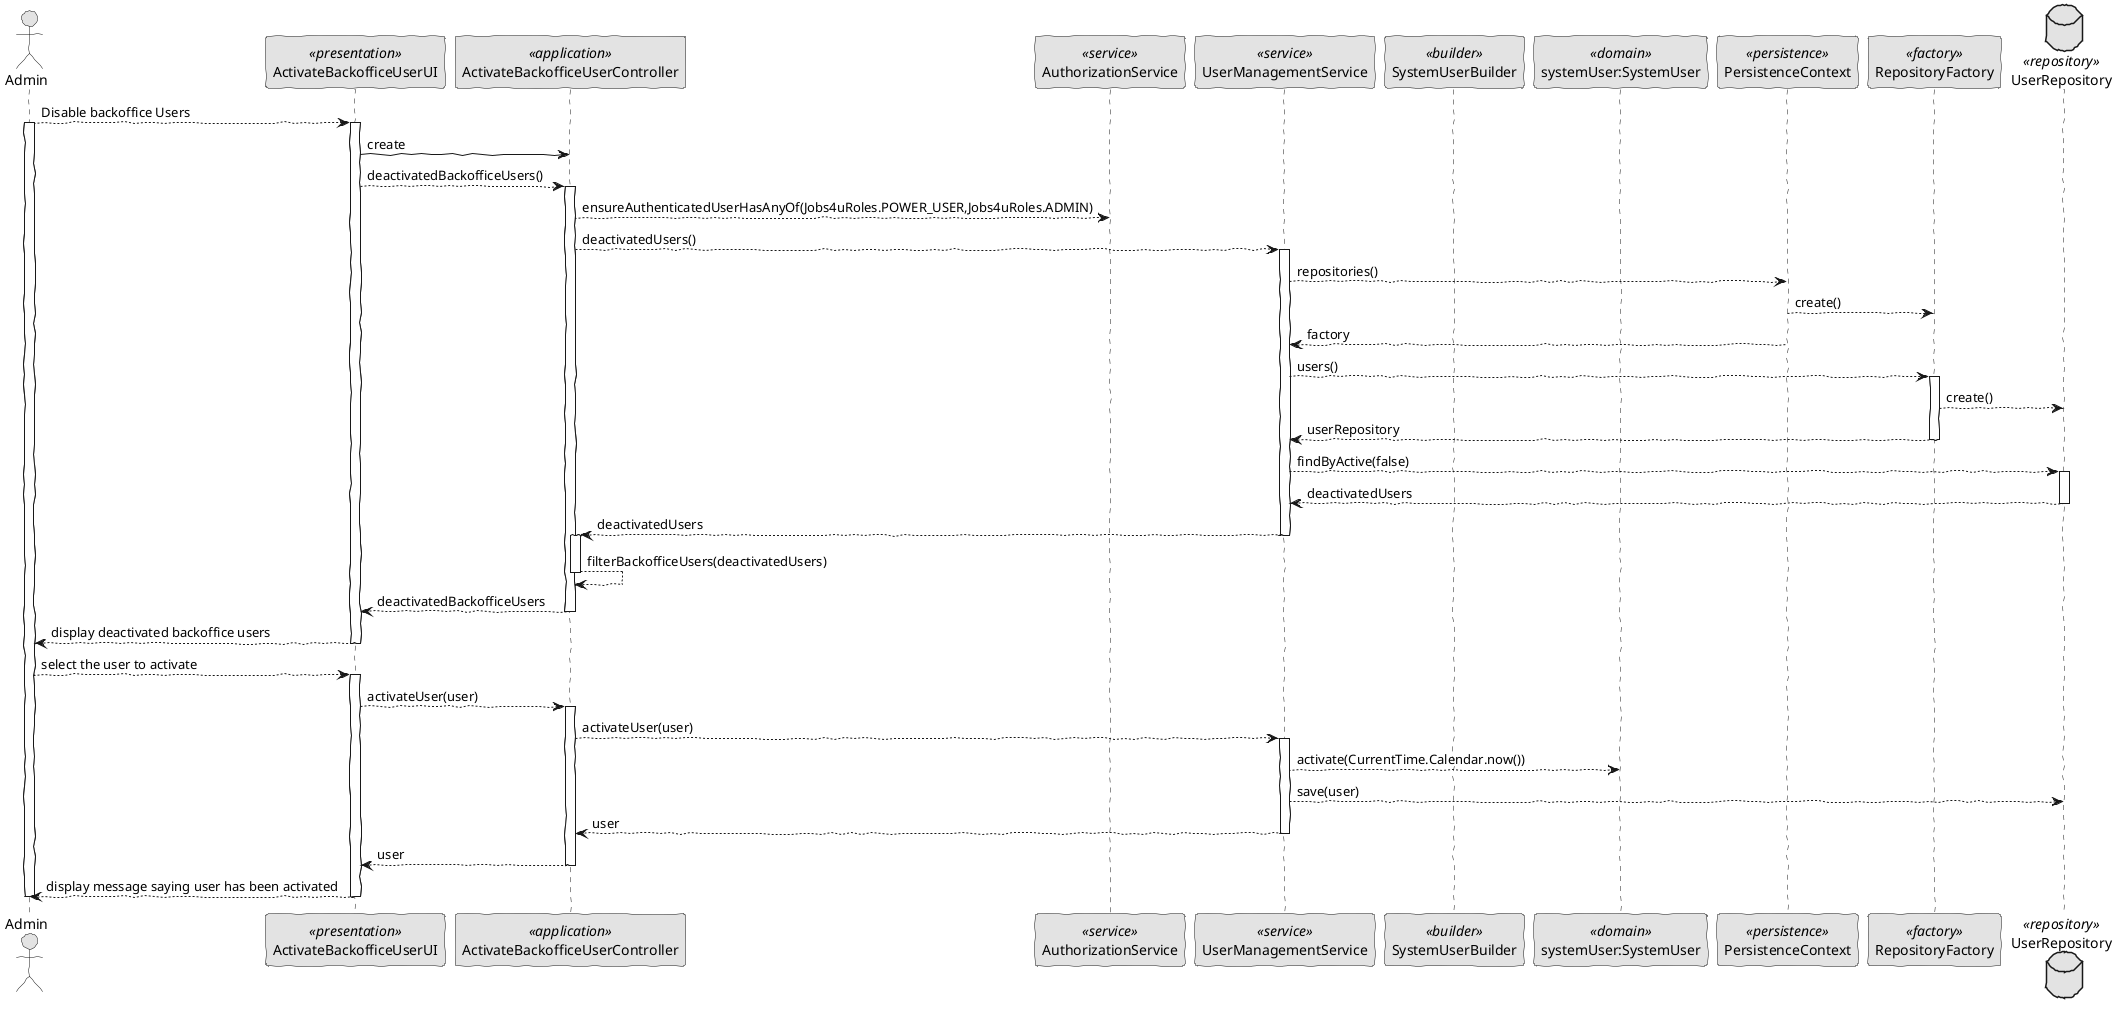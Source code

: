 @startuml
'http://plantuml.com/skinparam.html
skinparam handwritten true
skinparam monochrome true
skinparam packageStyle rect
skinparam defaultFontName FG Virgil
skinparam shadowing false

actor Admin as Actor
participant ActivateBackofficeUserUI as UI <<presentation>>
participant ActivateBackofficeUserController as Controller <<application>>
participant AuthorizationService as AuthzService<<service>>
participant UserManagementService as UserService<<service>>
participant SystemUserBuilder as Builder <<builder>>
participant "systemUser:SystemUser" as Domain <<domain>>
participant PersistenceContext as Persistence <<persistence>>
participant RepositoryFactory as Factory <<factory>>
database UserRepository as Repository <<repository>>

Actor --> UI: Disable backoffice Users
activate Actor
activate UI

    UI -> Controller: create

        UI --> Controller : deactivatedBackofficeUsers()

        activate Controller

        Controller --> AuthzService : ensureAuthenticatedUserHasAnyOf(Jobs4uRoles.POWER_USER,Jobs4uRoles.ADMIN)

        deactivate AuthzService

        Controller --> UserService : deactivatedUsers()

        activate UserService

        UserService --> Persistence : repositories()

        Persistence --> Factory : create()

        Persistence --> UserService : factory
        deactivate Persistence

        UserService --> Factory : users()
        activate Factory

        Factory --> Repository : create()

        Factory --> UserService : userRepository
        deactivate Factory

        UserService --> Repository : findByActive(false)
        activate Repository

        Repository --> UserService : deactivatedUsers
        deactivate Repository

        UserService --> Controller : deactivatedUsers
        deactivate UserService

        activate Controller

        Controller --> Controller : filterBackofficeUsers(deactivatedUsers)

        deactivate Controller

        Controller --> UI : deactivatedBackofficeUsers

        deactivate Controller

        UI--> Actor : display deactivated backoffice users
        deactivate UI

        Actor --> UI : select the user to activate

        activate UI

        UI --> Controller : activateUser(user)

        activate Controller

        Controller --> UserService : activateUser(user)

        activate UserService

        UserService --> Domain : activate(CurrentTime.Calendar.now())

        UserService --> Repository : save(user)

        UserService --> Controller : user
        deactivate UserService

        Controller --> UI : user
        deactivate Controller

        UI --> Actor : display message saying user has been activated

    deactivate UI
    deactivate Actor
    @enduml